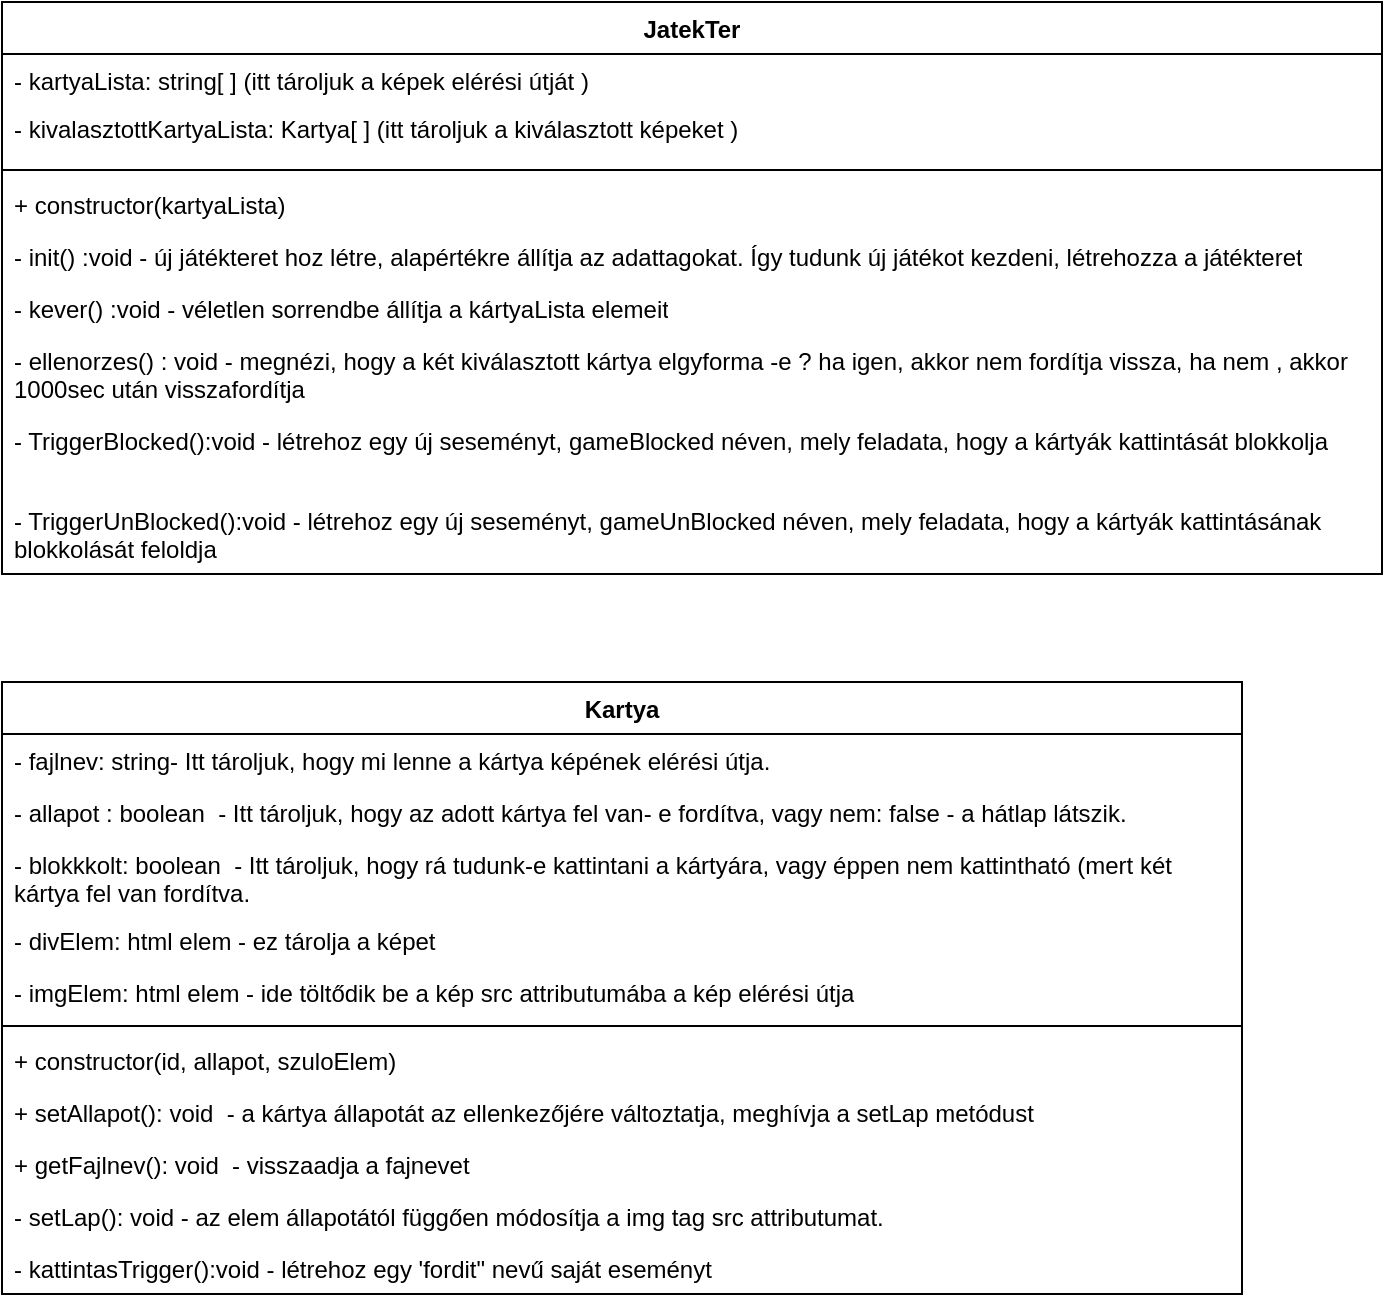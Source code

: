 <mxfile version="21.2.9" type="device">
  <diagram name="1 oldal" id="imzwy65eMQqrlj9fq77T">
    <mxGraphModel dx="1434" dy="707" grid="1" gridSize="10" guides="1" tooltips="1" connect="1" arrows="1" fold="1" page="1" pageScale="1" pageWidth="827" pageHeight="1169" math="0" shadow="0">
      <root>
        <mxCell id="0" />
        <mxCell id="1" parent="0" />
        <mxCell id="qkFD2KtRBlm5CjUdYDnP-3" value="JatekTer" style="swimlane;fontStyle=1;align=center;verticalAlign=top;childLayout=stackLayout;horizontal=1;startSize=26;horizontalStack=0;resizeParent=1;resizeParentMax=0;resizeLast=0;collapsible=1;marginBottom=0;whiteSpace=wrap;html=1;" parent="1" vertex="1">
          <mxGeometry x="70" y="20" width="690" height="286" as="geometry" />
        </mxCell>
        <mxCell id="qkFD2KtRBlm5CjUdYDnP-11" value="- kartyaLista: string[ ] (itt tároljuk a képek elérési útját )" style="text;strokeColor=none;fillColor=none;align=left;verticalAlign=top;spacingLeft=4;spacingRight=4;overflow=hidden;rotatable=0;points=[[0,0.5],[1,0.5]];portConstraint=eastwest;whiteSpace=wrap;html=1;" parent="qkFD2KtRBlm5CjUdYDnP-3" vertex="1">
          <mxGeometry y="26" width="690" height="24" as="geometry" />
        </mxCell>
        <mxCell id="srEtwP8wqapjBjtcHSmw-4" value="- kivalasztottKartyaLista: Kartya[ ] (itt tároljuk a kiválasztott képeket )" style="text;strokeColor=none;fillColor=none;align=left;verticalAlign=top;spacingLeft=4;spacingRight=4;overflow=hidden;rotatable=0;points=[[0,0.5],[1,0.5]];portConstraint=eastwest;whiteSpace=wrap;html=1;" vertex="1" parent="qkFD2KtRBlm5CjUdYDnP-3">
          <mxGeometry y="50" width="690" height="30" as="geometry" />
        </mxCell>
        <mxCell id="qkFD2KtRBlm5CjUdYDnP-5" value="" style="line;strokeWidth=1;fillColor=none;align=left;verticalAlign=middle;spacingTop=-1;spacingLeft=3;spacingRight=3;rotatable=0;labelPosition=right;points=[];portConstraint=eastwest;strokeColor=inherit;" parent="qkFD2KtRBlm5CjUdYDnP-3" vertex="1">
          <mxGeometry y="80" width="690" height="8" as="geometry" />
        </mxCell>
        <mxCell id="qkFD2KtRBlm5CjUdYDnP-6" value="+ constructor(kartyaLista)" style="text;strokeColor=none;fillColor=none;align=left;verticalAlign=top;spacingLeft=4;spacingRight=4;overflow=hidden;rotatable=0;points=[[0,0.5],[1,0.5]];portConstraint=eastwest;whiteSpace=wrap;html=1;" parent="qkFD2KtRBlm5CjUdYDnP-3" vertex="1">
          <mxGeometry y="88" width="690" height="26" as="geometry" />
        </mxCell>
        <mxCell id="qkFD2KtRBlm5CjUdYDnP-15" value="- init() :void - új játékteret hoz létre, alapértékre állítja az adattagokat. Így tudunk új játékot kezdeni, létrehozza a játékteret" style="text;strokeColor=none;fillColor=none;align=left;verticalAlign=top;spacingLeft=4;spacingRight=4;overflow=hidden;rotatable=0;points=[[0,0.5],[1,0.5]];portConstraint=eastwest;whiteSpace=wrap;html=1;" parent="qkFD2KtRBlm5CjUdYDnP-3" vertex="1">
          <mxGeometry y="114" width="690" height="26" as="geometry" />
        </mxCell>
        <mxCell id="srEtwP8wqapjBjtcHSmw-6" value="- kever() :void - véletlen sorrendbe állítja a kártyaLista elemeit" style="text;strokeColor=none;fillColor=none;align=left;verticalAlign=top;spacingLeft=4;spacingRight=4;overflow=hidden;rotatable=0;points=[[0,0.5],[1,0.5]];portConstraint=eastwest;whiteSpace=wrap;html=1;" vertex="1" parent="qkFD2KtRBlm5CjUdYDnP-3">
          <mxGeometry y="140" width="690" height="26" as="geometry" />
        </mxCell>
        <mxCell id="qkFD2KtRBlm5CjUdYDnP-21" value="- ellenorzes() : void - megnézi, hogy a két kiválasztott kártya elgyforma -e ? ha igen, akkor nem fordítja vissza, ha nem , akkor 1000sec után visszafordítja&amp;nbsp;" style="text;strokeColor=none;fillColor=none;align=left;verticalAlign=top;spacingLeft=4;spacingRight=4;overflow=hidden;rotatable=0;points=[[0,0.5],[1,0.5]];portConstraint=eastwest;whiteSpace=wrap;html=1;" parent="qkFD2KtRBlm5CjUdYDnP-3" vertex="1">
          <mxGeometry y="166" width="690" height="40" as="geometry" />
        </mxCell>
        <mxCell id="srEtwP8wqapjBjtcHSmw-7" value="- TriggerBlocked():void - létrehoz egy új seseményt, gameBlocked néven, mely feladata, hogy a kártyák kattintását blokkolja" style="text;strokeColor=none;fillColor=none;align=left;verticalAlign=top;spacingLeft=4;spacingRight=4;overflow=hidden;rotatable=0;points=[[0,0.5],[1,0.5]];portConstraint=eastwest;whiteSpace=wrap;html=1;" vertex="1" parent="qkFD2KtRBlm5CjUdYDnP-3">
          <mxGeometry y="206" width="690" height="40" as="geometry" />
        </mxCell>
        <mxCell id="srEtwP8wqapjBjtcHSmw-8" value="- TriggerUnBlocked():void - létrehoz egy új seseményt, gameUnBlocked néven, mely feladata, hogy a kártyák kattintásának blokkolását feloldja" style="text;strokeColor=none;fillColor=none;align=left;verticalAlign=top;spacingLeft=4;spacingRight=4;overflow=hidden;rotatable=0;points=[[0,0.5],[1,0.5]];portConstraint=eastwest;whiteSpace=wrap;html=1;" vertex="1" parent="qkFD2KtRBlm5CjUdYDnP-3">
          <mxGeometry y="246" width="690" height="40" as="geometry" />
        </mxCell>
        <mxCell id="qkFD2KtRBlm5CjUdYDnP-7" value="Kartya" style="swimlane;fontStyle=1;align=center;verticalAlign=top;childLayout=stackLayout;horizontal=1;startSize=26;horizontalStack=0;resizeParent=1;resizeParentMax=0;resizeLast=0;collapsible=1;marginBottom=0;whiteSpace=wrap;html=1;" parent="1" vertex="1">
          <mxGeometry x="70" y="360" width="620" height="306" as="geometry" />
        </mxCell>
        <mxCell id="qkFD2KtRBlm5CjUdYDnP-8" value="- fajlnev: string- Itt tároljuk, hogy mi lenne a kártya képének elérési útja." style="text;strokeColor=none;fillColor=none;align=left;verticalAlign=top;spacingLeft=4;spacingRight=4;overflow=hidden;rotatable=0;points=[[0,0.5],[1,0.5]];portConstraint=eastwest;whiteSpace=wrap;html=1;" parent="qkFD2KtRBlm5CjUdYDnP-7" vertex="1">
          <mxGeometry y="26" width="620" height="26" as="geometry" />
        </mxCell>
        <mxCell id="srEtwP8wqapjBjtcHSmw-3" value="- allapot : boolean&amp;nbsp; - Itt tároljuk, hogy az adott kártya fel van- e fordítva, vagy nem: false - a hátlap látszik." style="text;strokeColor=none;fillColor=none;align=left;verticalAlign=top;spacingLeft=4;spacingRight=4;overflow=hidden;rotatable=0;points=[[0,0.5],[1,0.5]];portConstraint=eastwest;whiteSpace=wrap;html=1;" vertex="1" parent="qkFD2KtRBlm5CjUdYDnP-7">
          <mxGeometry y="52" width="620" height="26" as="geometry" />
        </mxCell>
        <mxCell id="srEtwP8wqapjBjtcHSmw-1" value="- blokkkolt: boolean&amp;nbsp; - Itt tároljuk, hogy rá tudunk-e kattintani a kártyára, vagy éppen nem kattintható (mert két kártya fel van fordítva." style="text;strokeColor=none;fillColor=none;align=left;verticalAlign=top;spacingLeft=4;spacingRight=4;overflow=hidden;rotatable=0;points=[[0,0.5],[1,0.5]];portConstraint=eastwest;whiteSpace=wrap;html=1;" vertex="1" parent="qkFD2KtRBlm5CjUdYDnP-7">
          <mxGeometry y="78" width="620" height="38" as="geometry" />
        </mxCell>
        <mxCell id="qkFD2KtRBlm5CjUdYDnP-13" value="- divElem: html elem - ez tárolja a képet" style="text;strokeColor=none;fillColor=none;align=left;verticalAlign=top;spacingLeft=4;spacingRight=4;overflow=hidden;rotatable=0;points=[[0,0.5],[1,0.5]];portConstraint=eastwest;whiteSpace=wrap;html=1;" parent="qkFD2KtRBlm5CjUdYDnP-7" vertex="1">
          <mxGeometry y="116" width="620" height="26" as="geometry" />
        </mxCell>
        <mxCell id="srEtwP8wqapjBjtcHSmw-2" value="- imgElem: html elem - ide töltődik be a kép src attributumába a kép elérési útja" style="text;strokeColor=none;fillColor=none;align=left;verticalAlign=top;spacingLeft=4;spacingRight=4;overflow=hidden;rotatable=0;points=[[0,0.5],[1,0.5]];portConstraint=eastwest;whiteSpace=wrap;html=1;" vertex="1" parent="qkFD2KtRBlm5CjUdYDnP-7">
          <mxGeometry y="142" width="620" height="26" as="geometry" />
        </mxCell>
        <mxCell id="qkFD2KtRBlm5CjUdYDnP-9" value="" style="line;strokeWidth=1;fillColor=none;align=left;verticalAlign=middle;spacingTop=-1;spacingLeft=3;spacingRight=3;rotatable=0;labelPosition=right;points=[];portConstraint=eastwest;strokeColor=inherit;" parent="qkFD2KtRBlm5CjUdYDnP-7" vertex="1">
          <mxGeometry y="168" width="620" height="8" as="geometry" />
        </mxCell>
        <mxCell id="qkFD2KtRBlm5CjUdYDnP-10" value="+ constructor(id, allapot, szuloElem)" style="text;strokeColor=none;fillColor=none;align=left;verticalAlign=top;spacingLeft=4;spacingRight=4;overflow=hidden;rotatable=0;points=[[0,0.5],[1,0.5]];portConstraint=eastwest;whiteSpace=wrap;html=1;" parent="qkFD2KtRBlm5CjUdYDnP-7" vertex="1">
          <mxGeometry y="176" width="620" height="26" as="geometry" />
        </mxCell>
        <mxCell id="qkFD2KtRBlm5CjUdYDnP-17" value="+ setAllapot(): void&amp;nbsp; - a kártya állapotát az ellenkezőjére változtatja, meghívja a setLap metódust" style="text;strokeColor=none;fillColor=none;align=left;verticalAlign=top;spacingLeft=4;spacingRight=4;overflow=hidden;rotatable=0;points=[[0,0.5],[1,0.5]];portConstraint=eastwest;whiteSpace=wrap;html=1;" parent="qkFD2KtRBlm5CjUdYDnP-7" vertex="1">
          <mxGeometry y="202" width="620" height="26" as="geometry" />
        </mxCell>
        <mxCell id="srEtwP8wqapjBjtcHSmw-5" value="+ getFajlnev(): void&amp;nbsp; - visszaadja a fajnevet" style="text;strokeColor=none;fillColor=none;align=left;verticalAlign=top;spacingLeft=4;spacingRight=4;overflow=hidden;rotatable=0;points=[[0,0.5],[1,0.5]];portConstraint=eastwest;whiteSpace=wrap;html=1;" vertex="1" parent="qkFD2KtRBlm5CjUdYDnP-7">
          <mxGeometry y="228" width="620" height="26" as="geometry" />
        </mxCell>
        <mxCell id="qkFD2KtRBlm5CjUdYDnP-18" value="- setLap(): void - az elem állapotától függően módosítja a img tag src attributumat.&amp;nbsp;" style="text;strokeColor=none;fillColor=none;align=left;verticalAlign=top;spacingLeft=4;spacingRight=4;overflow=hidden;rotatable=0;points=[[0,0.5],[1,0.5]];portConstraint=eastwest;whiteSpace=wrap;html=1;" parent="qkFD2KtRBlm5CjUdYDnP-7" vertex="1">
          <mxGeometry y="254" width="620" height="26" as="geometry" />
        </mxCell>
        <mxCell id="qkFD2KtRBlm5CjUdYDnP-22" value="- kattintasTrigger():void - létrehoz egy &#39;fordit&quot; nevű saját eseményt" style="text;strokeColor=none;fillColor=none;align=left;verticalAlign=top;spacingLeft=4;spacingRight=4;overflow=hidden;rotatable=0;points=[[0,0.5],[1,0.5]];portConstraint=eastwest;whiteSpace=wrap;html=1;" parent="qkFD2KtRBlm5CjUdYDnP-7" vertex="1">
          <mxGeometry y="280" width="620" height="26" as="geometry" />
        </mxCell>
      </root>
    </mxGraphModel>
  </diagram>
</mxfile>
